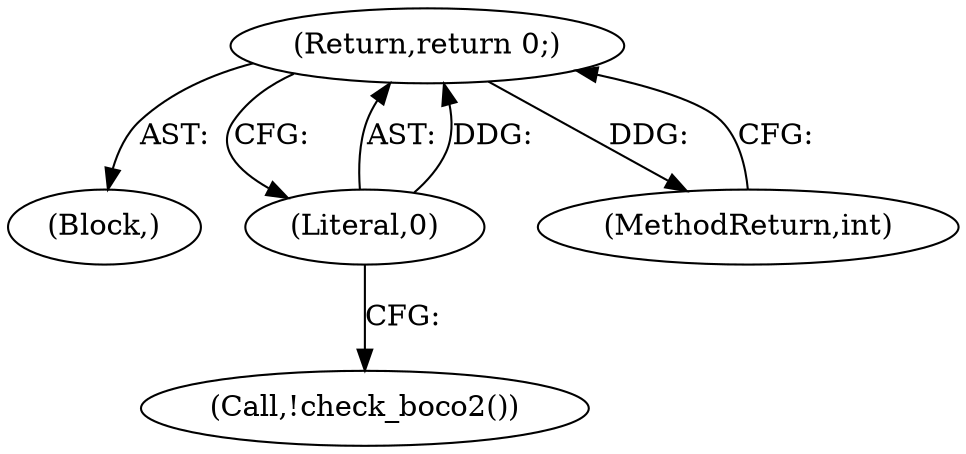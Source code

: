 digraph "1_u-boot_master_1@del" {
"1000109" [label="(Return,return 0;)"];
"1000110" [label="(Literal,0)"];
"1000106" [label="(Call,!check_boco2())"];
"1000108" [label="(Block,)"];
"1000110" [label="(Literal,0)"];
"1000109" [label="(Return,return 0;)"];
"1000133" [label="(MethodReturn,int)"];
"1000109" -> "1000108"  [label="AST: "];
"1000109" -> "1000110"  [label="CFG: "];
"1000110" -> "1000109"  [label="AST: "];
"1000133" -> "1000109"  [label="CFG: "];
"1000109" -> "1000133"  [label="DDG: "];
"1000110" -> "1000109"  [label="DDG: "];
"1000110" -> "1000106"  [label="CFG: "];
}
